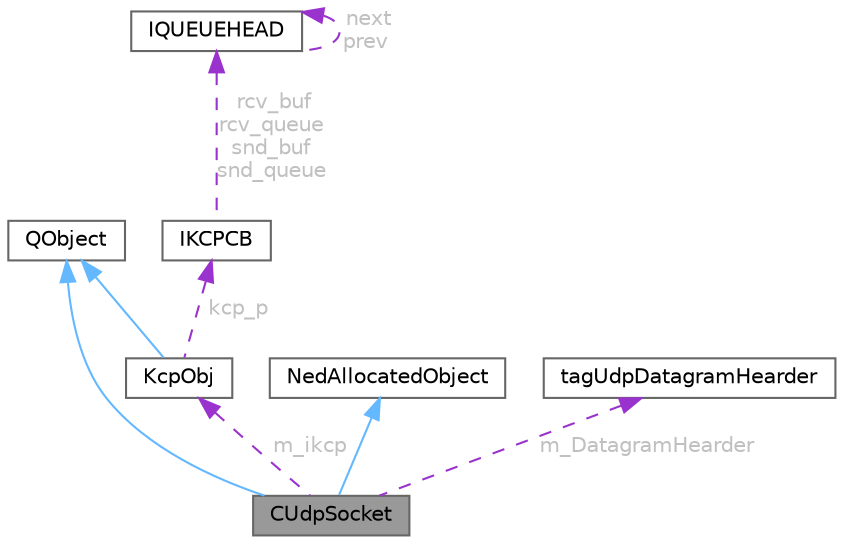 digraph "CUdpSocket"
{
 // LATEX_PDF_SIZE
  bgcolor="transparent";
  edge [fontname=Helvetica,fontsize=10,labelfontname=Helvetica,labelfontsize=10];
  node [fontname=Helvetica,fontsize=10,shape=box,height=0.2,width=0.4];
  Node1 [id="Node000001",label="CUdpSocket",height=0.2,width=0.4,color="gray40", fillcolor="grey60", style="filled", fontcolor="black",tooltip="如果要使用传统的UDP功能，只需要设置isEnableKcp为false就可以了， 如果要使用kcp功能，就设置isEnableKcp为true,默认是使用kcp功能的,..."];
  Node2 -> Node1 [id="edge1_Node000001_Node000002",dir="back",color="steelblue1",style="solid",tooltip=" "];
  Node2 [id="Node000002",label="QObject",height=0.2,width=0.4,color="gray40", fillcolor="white", style="filled",tooltip=" "];
  Node3 -> Node1 [id="edge2_Node000001_Node000003",dir="back",color="steelblue1",style="solid",tooltip=" "];
  Node3 [id="Node000003",label="NedAllocatedObject",height=0.2,width=0.4,color="gray40", fillcolor="white", style="filled",URL="$class_ned_allocated_object.html",tooltip="提供自定义内存分配和释放功能的基类"];
  Node4 -> Node1 [id="edge3_Node000001_Node000004",dir="back",color="darkorchid3",style="dashed",tooltip=" ",label=" m_DatagramHearder",fontcolor="grey" ];
  Node4 [id="Node000004",label="tagUdpDatagramHearder",height=0.2,width=0.4,color="gray40", fillcolor="white", style="filled",URL="$structtag_udp_datagram_hearder.html",tooltip="要发送 UDP 报文头。"];
  Node5 -> Node1 [id="edge4_Node000001_Node000005",dir="back",color="darkorchid3",style="dashed",tooltip=" ",label=" m_ikcp",fontcolor="grey" ];
  Node5 [id="Node000005",label="KcpObj",height=0.2,width=0.4,color="gray40", fillcolor="white", style="filled",URL="$class_h_y_k_t_1_1_kcp_obj.html",tooltip=" "];
  Node2 -> Node5 [id="edge5_Node000005_Node000002",dir="back",color="steelblue1",style="solid",tooltip=" "];
  Node6 -> Node5 [id="edge6_Node000005_Node000006",dir="back",color="darkorchid3",style="dashed",tooltip=" ",label=" kcp_p",fontcolor="grey" ];
  Node6 [id="Node000006",label="IKCPCB",height=0.2,width=0.4,color="gray40", fillcolor="white", style="filled",URL="$struct_i_k_c_p_c_b.html",tooltip=" "];
  Node7 -> Node6 [id="edge7_Node000006_Node000007",dir="back",color="darkorchid3",style="dashed",tooltip=" ",label=" rcv_buf\nrcv_queue\nsnd_buf\nsnd_queue",fontcolor="grey" ];
  Node7 [id="Node000007",label="IQUEUEHEAD",height=0.2,width=0.4,color="gray40", fillcolor="white", style="filled",URL="$struct_i_q_u_e_u_e_h_e_a_d.html",tooltip=" "];
  Node7 -> Node7 [id="edge8_Node000007_Node000007",dir="back",color="darkorchid3",style="dashed",tooltip=" ",label=" next\nprev",fontcolor="grey" ];
}
